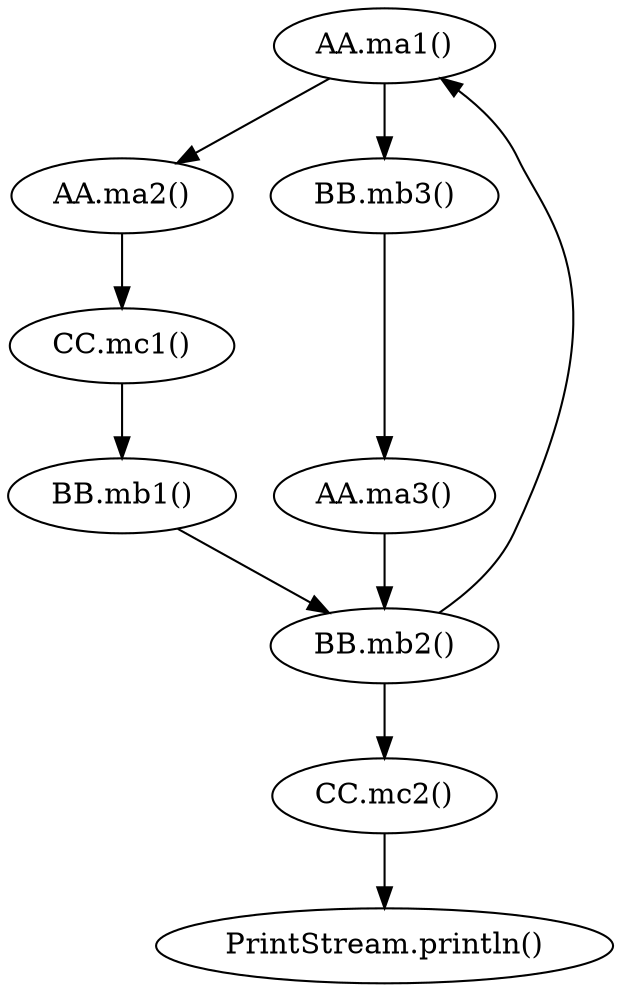 digraph "graph" {
	"AA.ma1()"->"AA.ma2()";
	"AA.ma1()"->"BB.mb3()";
	"AA.ma2()"->"CC.mc1()";
	"AA.ma3()"->"BB.mb2()";
	"CC.mc1()"->"BB.mb1()";
	"CC.mc2()"->"PrintStream.println()";
	"BB.mb1()"->"BB.mb2()";
	"BB.mb2()"->"CC.mc2()";
	"BB.mb2()"->"AA.ma1()";
	"BB.mb3()"->"AA.ma3()";
}